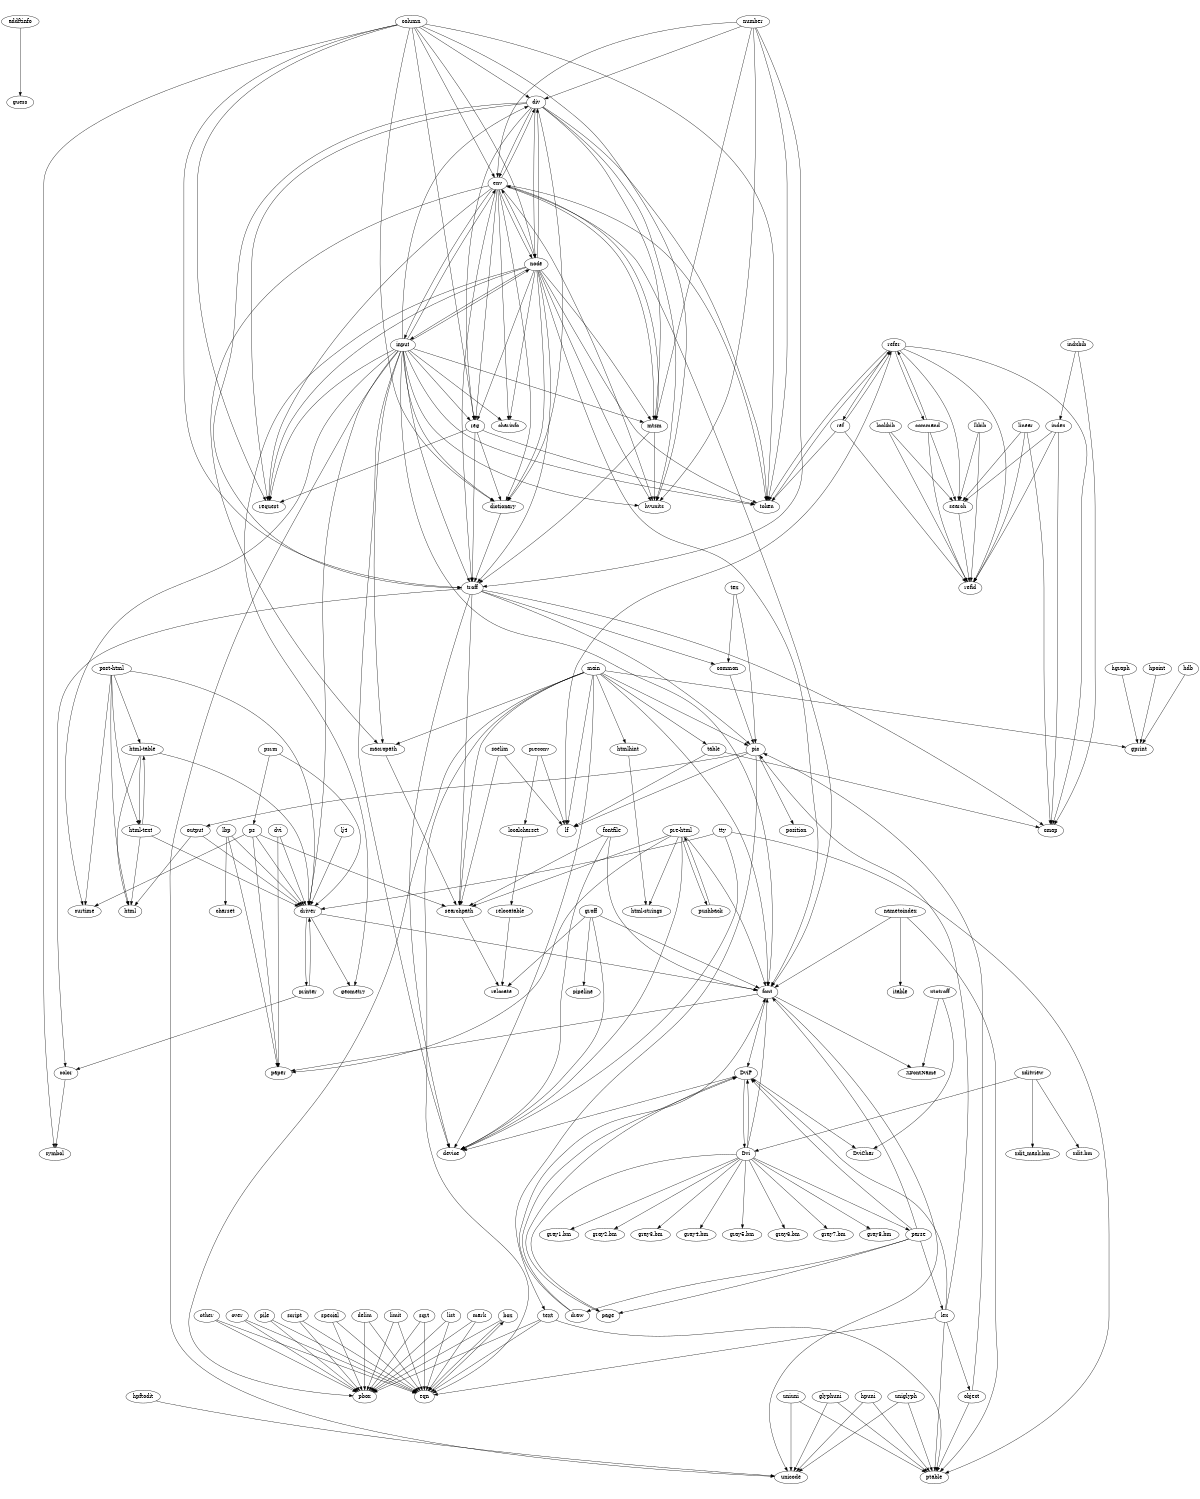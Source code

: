 digraph "source tree" {
    overlap=scale;
    size="8,10";
    ratio="fill";
    fontsize="16";
    fontname="Helvetica";
	clusterrank="local";
	"addftinfo" -> "guess"
	"box" -> "eqn"
	"box" -> "pbox"
	"color" -> "symbol"
	"column" -> "dictionary"
	"column" -> "div"
	"column" -> "env"
	"column" -> "hvunits"
	"column" -> "node"
	"column" -> "reg"
	"column" -> "request"
	"column" -> "symbol"
	"column" -> "token"
	"column" -> "troff"
	"command" -> "refer"
	"command" -> "refid"
	"command" -> "search"
	"common" -> "pic"
	"delim" -> "eqn"
	"delim" -> "pbox"
	"dictionary" -> "troff"
	"div" -> "dictionary"
	"div" -> "env"
	"div" -> "hvunits"
	"div" -> "mtsm"
	"div" -> "node"
	"div" -> "reg"
	"div" -> "request"
	"div" -> "token"
	"div" -> "troff"
	"draw" -> "DviP"
	"draw" -> "font"
	"driver" -> "font"
	"driver" -> "geometry"
	"driver" -> "printer"
	"dvi" -> "driver"
	"Dvi" -> "DviP"
	"Dvi" -> "font"
	"Dvi" -> "gray1.bm"
	"Dvi" -> "gray2.bm"
	"Dvi" -> "gray3.bm"
	"Dvi" -> "gray4.bm"
	"Dvi" -> "gray5.bm"
	"Dvi" -> "gray6.bm"
	"Dvi" -> "gray7.bm"
	"Dvi" -> "gray8.bm"
	"Dvi" -> "page"
	"dvi" -> "paper"
	"Dvi" -> "parse"
	"DviP" -> "device"
	"DviP" -> "Dvi"
	"DviP" -> "DviChar"
	"env" -> "charinfo"
	"env" -> "dictionary"
	"env" -> "div"
	"env" -> "font"
	"env" -> "hvunits"
	"env" -> "input"
	"env" -> "macropath"
	"env" -> "mtsm"
	"env" -> "node"
	"env" -> "reg"
	"env" -> "request"
	"env" -> "token"
	"env" -> "troff"
	"eqn" -> "box"
	"font" -> "DviP"
	"fontfile" -> "device"
	"fontfile" -> "font"
	"fontfile" -> "searchpath"
	"font" -> "paper"
	"font" -> "unicode"
	"font" -> "XFontName"
	"glyphuni" -> "ptable"
	"glyphuni" -> "unicode"
	"groff" -> "device"
	"groff" -> "font"
	"groff" -> "pipeline"
	"groff" -> "relocate"
	"hdb" -> "gprint"
	"hgraph" -> "gprint"
	"hpftodit" -> "unicode"
	"hpoint" -> "gprint"
	"hpuni" -> "ptable"
	"hpuni" -> "unicode"
	"htmlhint" -> "html-strings"
	"html-table" -> "driver"
	"html-table" -> "html"
	"html-table" -> "html-text"
	"html-text" -> "driver"
	"html-text" -> "html"
	"html-text" -> "html-table"
	"index" -> "cmap"
	"index" -> "refid"
	"index" -> "search"
	"indxbib" -> "cmap"
	"indxbib" -> "index"
	"input" -> "charinfo"
	"input" -> "curtime"
	"input" -> "device"
	"input" -> "dictionary"
	"input" -> "div"
	"input" -> "driver"
	"input" -> "env"
	"input" -> "font"
	"input" -> "hvunits"
	"input" -> "macropath"
	"input" -> "mtsm"
	"input" -> "node"
	"input" -> "reg"
	"input" -> "request"
	"input" -> "token"
	"input" -> "troff"
	"input" -> "unicode"
	"lbp" -> "charset"
	"lbp" -> "driver"
	"lbp" -> "paper"
	"lex" -> "DviP"
	"lex" -> "eqn"
	"lex" -> "object"
	"lex" -> "pic"
	"lex" -> "ptable"
	"limit" -> "eqn"
	"limit" -> "pbox"
	"linear" -> "cmap"
	"linear" -> "refid"
	"linear" -> "search"
	"list" -> "eqn"
	"list" -> "pbox"
	"lj4" -> "driver"
	"lkbib" -> "refid"
	"lkbib" -> "search"
	"localcharset" -> "relocatable"
	"lookbib" -> "refid"
	"lookbib" -> "search"
	"macropath" -> "searchpath"
	"main" -> "device"
	"main" -> "eqn"
	"main" -> "font"
	"main" -> "gprint"
	"main" -> "htmlhint"
	"main" -> "lf"
	"main" -> "macropath"
	"main" -> "pbox"
	"main" -> "pic"
	"main" -> "searchpath"
	"main" -> "table"
	"mark" -> "eqn"
	"mark" -> "pbox"
	"mtsm" -> "env"
	"mtsm" -> "hvunits"
	"mtsm" -> "troff"
	"nametoindex" -> "font"
	"nametoindex" -> "itable"
	"nametoindex" -> "ptable"
	"node" -> "charinfo"
	"node" -> "dictionary"
	"node" -> "div"
	"node" -> "env"
	"node" -> "font"
	"node" -> "geometry"
	"node" -> "hvunits"
	"node" -> "input"
	"node" -> "mtsm"
	"node" -> "reg"
	"node" -> "request"
	"node" -> "token"
	"node" -> "troff"
	"number" -> "div"
	"number" -> "env"
	"number" -> "hvunits"
	"number" -> "mtsm"
	"number" -> "token"
	"number" -> "troff"
	"object" -> "pic"
	"object" -> "ptable"
	"other" -> "eqn"
	"other" -> "pbox"
	"output" -> "driver"
	"output" -> "html"
	"over" -> "eqn"
	"over" -> "pbox"
	"page" -> "DviP"
	"parse" -> "draw"
	"parse" -> "DviP"
	"parse" -> "font"
	"parse" -> "lex"
	"parse" -> "page"
	"pic" -> "lf"
	"pic" -> "output"
	"pic" -> "position"
	"pic" -> "text"
	"pile" -> "eqn"
	"pile" -> "pbox"
	"post-html" -> "curtime"
	"post-html" -> "driver"
	"post-html" -> "html"
	"post-html" -> "html-table"
	"post-html" -> "html-text"
	"preconv" -> "lf"
	"preconv" -> "localcharset"
	"pre-html" -> "device"
	"pre-html" -> "font"
	"pre-html" -> "html-strings"
	"pre-html" -> "paper"
	"pre-html" -> "pushback"
	"pre-html" -> "searchpath"
	"printer" -> "color"
	"printer" -> "driver"
	"ps" -> "curtime"
	"ps" -> "driver"
	"ps" -> "paper"
	"psrm" -> "driver"
	"psrm" -> "ps"
	"ps" -> "searchpath"
	"pushback" -> "pre-html"
	"refer" -> "cmap"
	"refer" -> "command"
	"refer" -> "lf"
	"refer" -> "ref"
	"refer" -> "refid"
	"refer" -> "search"
	"refer" -> "token"
	"ref" -> "refer"
	"ref" -> "refid"
	"ref" -> "token"
	"reg" -> "dictionary"
	"reg" -> "request"
	"reg" -> "token"
	"reg" -> "troff"
	"relocatable" -> "relocate"
	"script" -> "eqn"
	"script" -> "pbox"
	"searchpath" -> "relocate"
	"search" -> "refid"
	"soelim" -> "lf"
	"soelim" -> "searchpath"
	"special" -> "eqn"
	"special" -> "pbox"
	"sqrt" -> "eqn"
	"sqrt" -> "pbox"
	"table" -> "cmap"
	"table" -> "lf"
	"tex" -> "common"
	"tex" -> "pic"
	"text" -> "eqn"
	"text" -> "pbox"
	"text" -> "ptable"
	"token" -> "refer"
	"troff" -> "cmap"
	"troff" -> "color"
	"troff" -> "common"
	"troff" -> "device"
	"troff" -> "pic"
	"troff" -> "searchpath"
	"tty" -> "device"
	"tty" -> "driver"
	"tty" -> "ptable"
	"uniglyph" -> "ptable"
	"uniglyph" -> "unicode"
	"uniuni" -> "ptable"
	"uniuni" -> "unicode"
	"xditview" -> "Dvi"
	"xditview" -> "xdit.bm"
	"xditview" -> "xdit_mask.bm"
	"xtotroff" -> "DviChar"
	"xtotroff" -> "XFontName"
}
